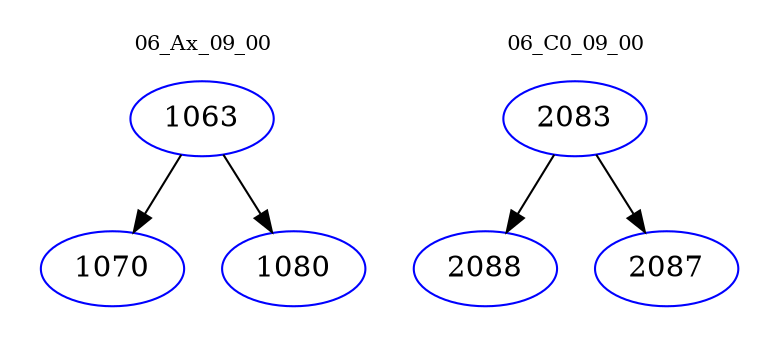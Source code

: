 digraph{
subgraph cluster_0 {
color = white
label = "06_Ax_09_00";
fontsize=10;
T0_1063 [label="1063", color="blue"]
T0_1063 -> T0_1070 [color="black"]
T0_1070 [label="1070", color="blue"]
T0_1063 -> T0_1080 [color="black"]
T0_1080 [label="1080", color="blue"]
}
subgraph cluster_1 {
color = white
label = "06_C0_09_00";
fontsize=10;
T1_2083 [label="2083", color="blue"]
T1_2083 -> T1_2088 [color="black"]
T1_2088 [label="2088", color="blue"]
T1_2083 -> T1_2087 [color="black"]
T1_2087 [label="2087", color="blue"]
}
}
